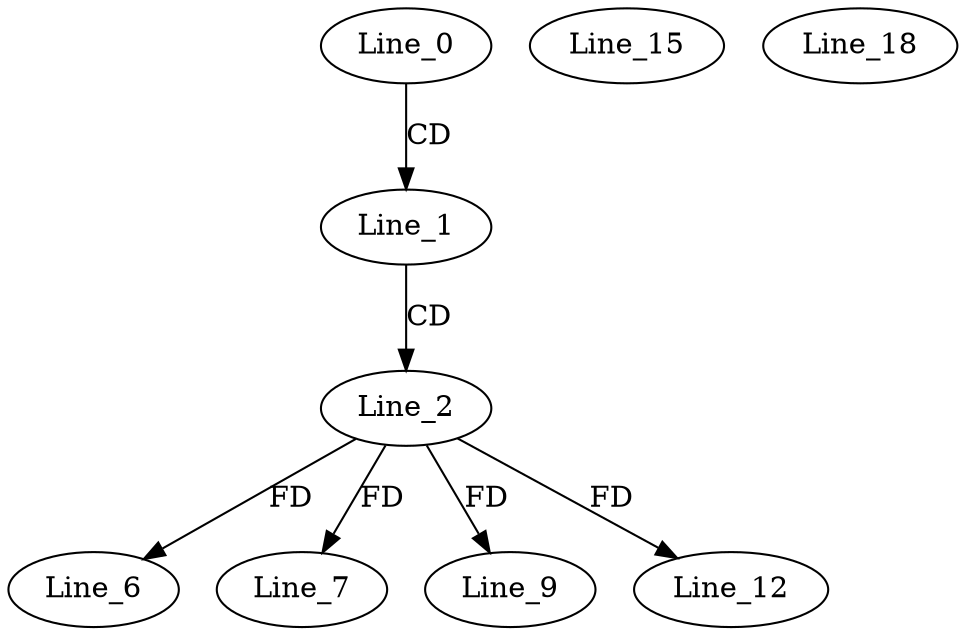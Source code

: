 digraph G {
  Line_0;
  Line_1;
  Line_2;
  Line_6;
  Line_7;
  Line_9;
  Line_12;
  Line_15;
  Line_18;
  Line_0 -> Line_1 [ label="CD" ];
  Line_1 -> Line_2 [ label="CD" ];
  Line_2 -> Line_6 [ label="FD" ];
  Line_2 -> Line_7 [ label="FD" ];
  Line_2 -> Line_9 [ label="FD" ];
  Line_2 -> Line_12 [ label="FD" ];
}
